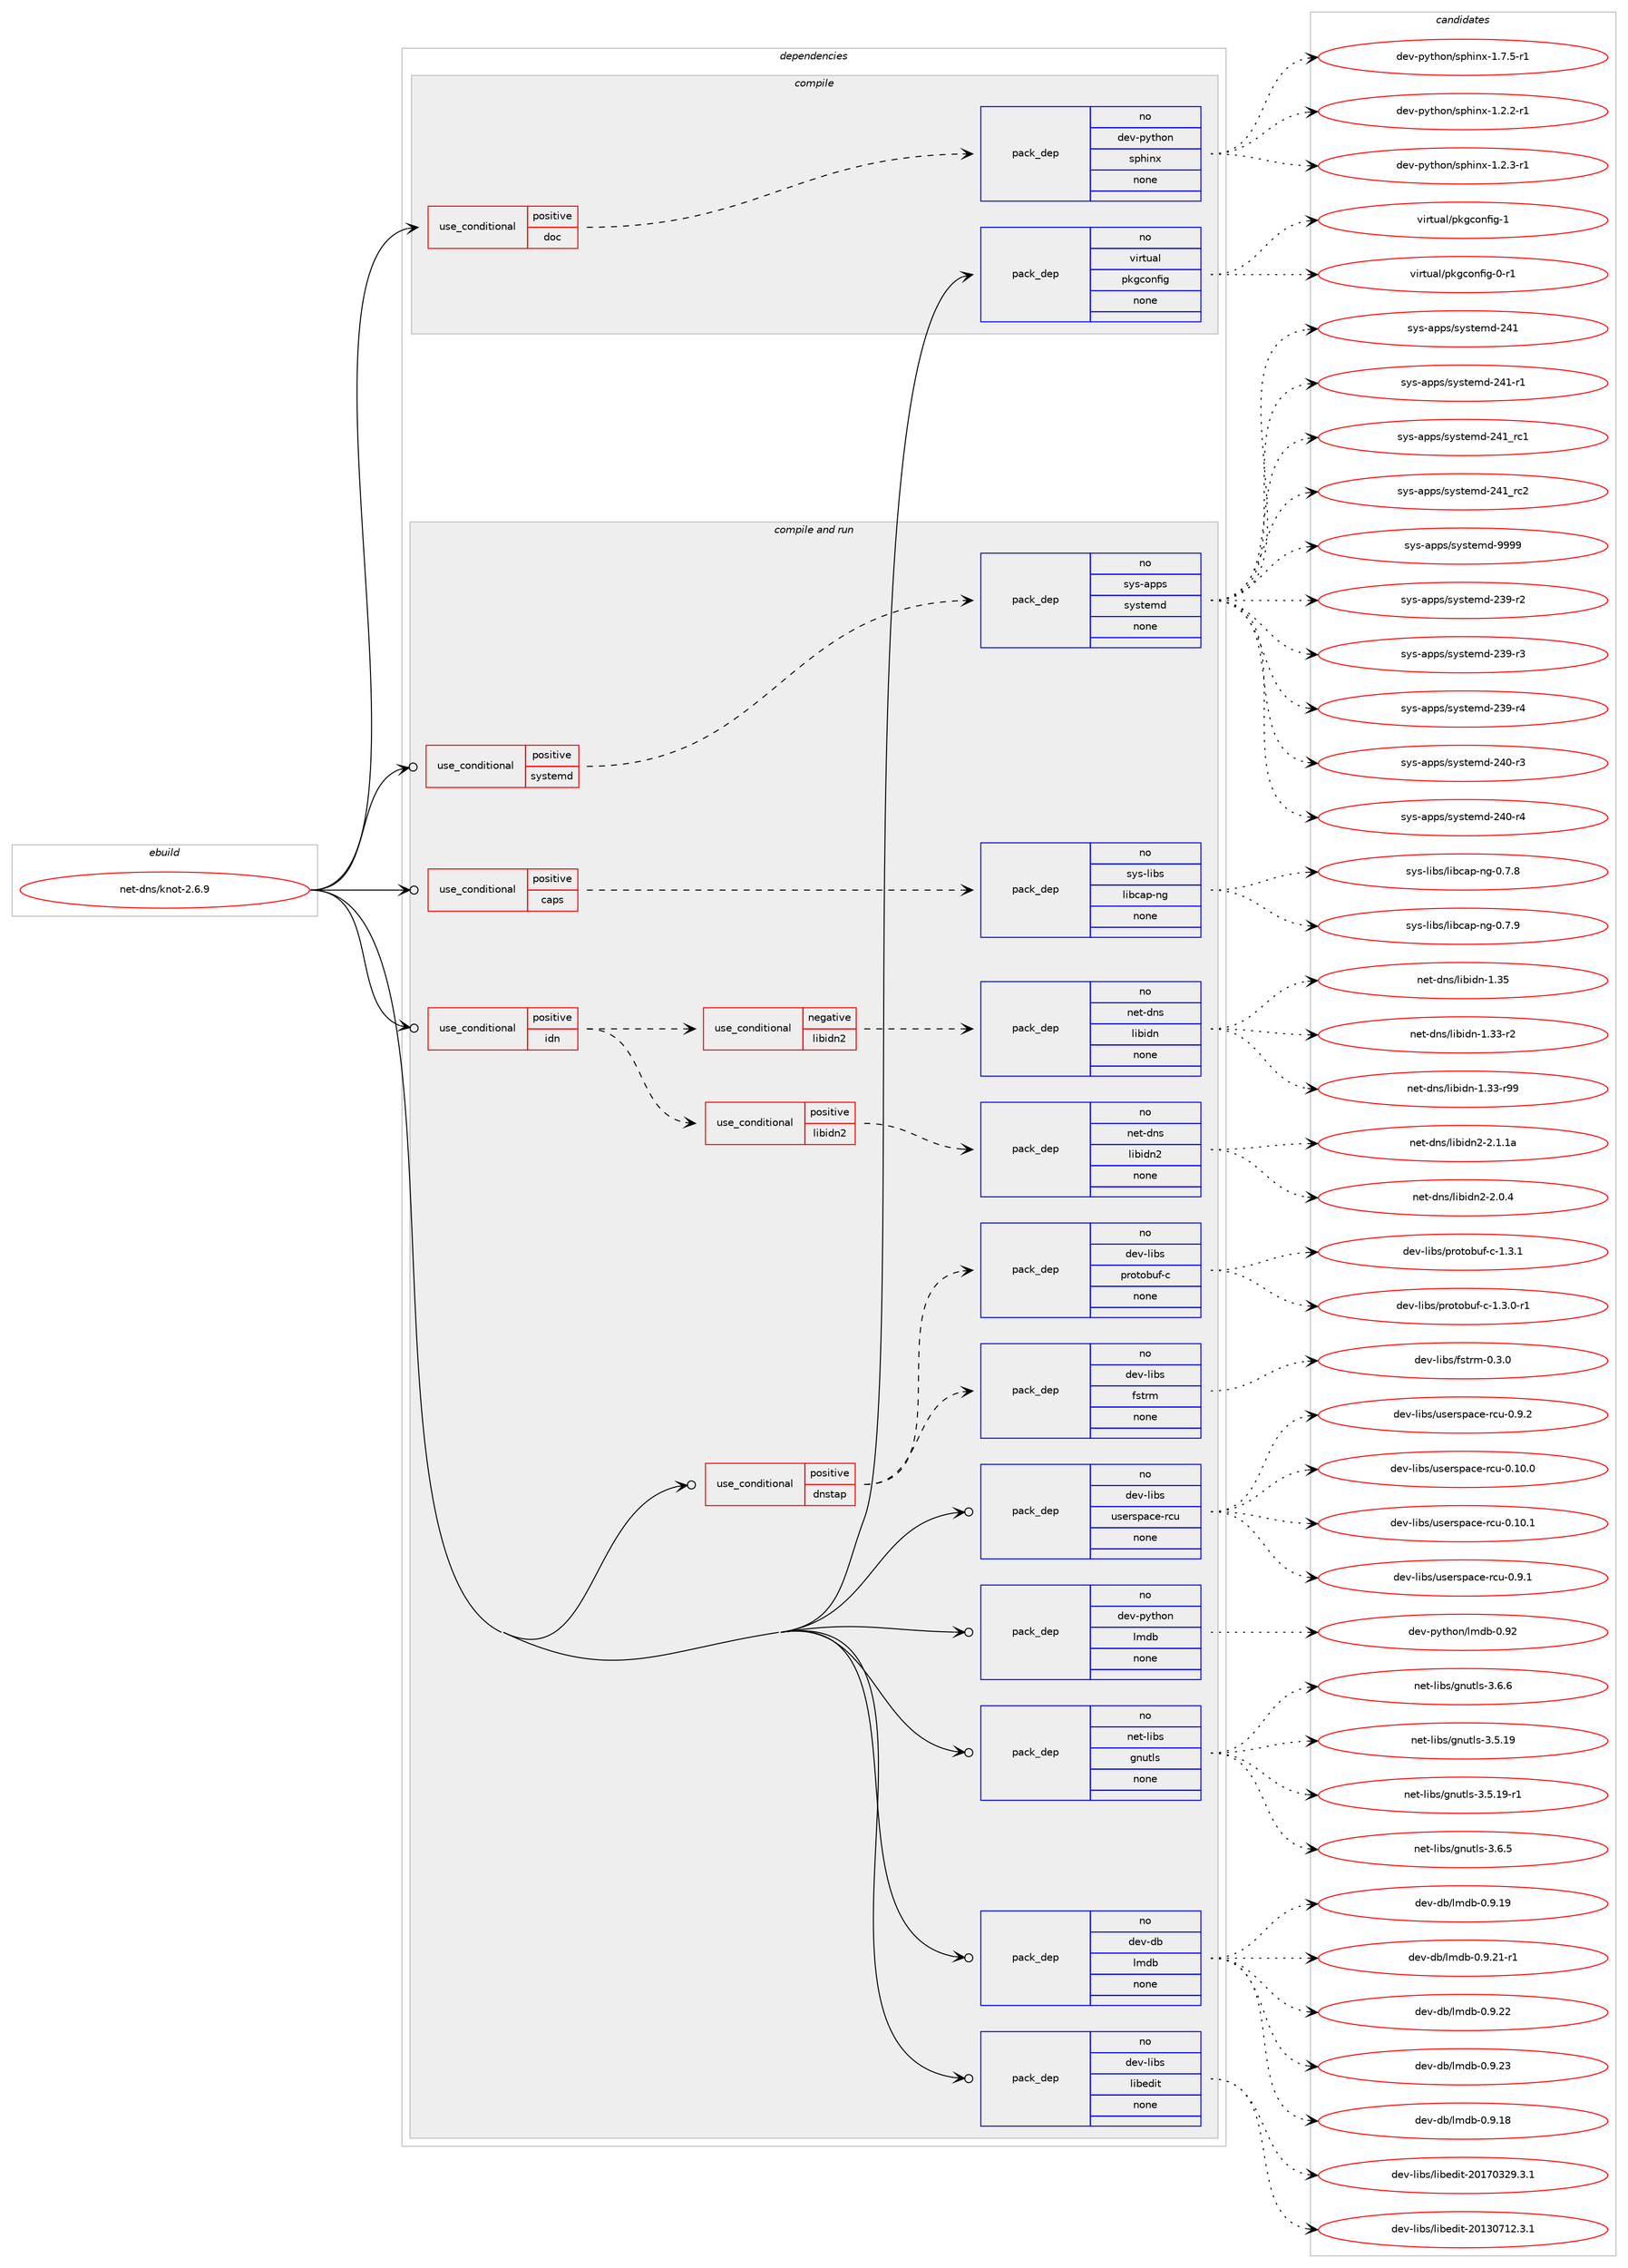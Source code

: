 digraph prolog {

# *************
# Graph options
# *************

newrank=true;
concentrate=true;
compound=true;
graph [rankdir=LR,fontname=Helvetica,fontsize=10,ranksep=1.5];#, ranksep=2.5, nodesep=0.2];
edge  [arrowhead=vee];
node  [fontname=Helvetica,fontsize=10];

# **********
# The ebuild
# **********

subgraph cluster_leftcol {
color=gray;
rank=same;
label=<<i>ebuild</i>>;
id [label="net-dns/knot-2.6.9", color=red, width=4, href="../net-dns/knot-2.6.9.svg"];
}

# ****************
# The dependencies
# ****************

subgraph cluster_midcol {
color=gray;
label=<<i>dependencies</i>>;
subgraph cluster_compile {
fillcolor="#eeeeee";
style=filled;
label=<<i>compile</i>>;
subgraph cond443922 {
dependency1650778 [label=<<TABLE BORDER="0" CELLBORDER="1" CELLSPACING="0" CELLPADDING="4"><TR><TD ROWSPAN="3" CELLPADDING="10">use_conditional</TD></TR><TR><TD>positive</TD></TR><TR><TD>doc</TD></TR></TABLE>>, shape=none, color=red];
subgraph pack1180127 {
dependency1650779 [label=<<TABLE BORDER="0" CELLBORDER="1" CELLSPACING="0" CELLPADDING="4" WIDTH="220"><TR><TD ROWSPAN="6" CELLPADDING="30">pack_dep</TD></TR><TR><TD WIDTH="110">no</TD></TR><TR><TD>dev-python</TD></TR><TR><TD>sphinx</TD></TR><TR><TD>none</TD></TR><TR><TD></TD></TR></TABLE>>, shape=none, color=blue];
}
dependency1650778:e -> dependency1650779:w [weight=20,style="dashed",arrowhead="vee"];
}
id:e -> dependency1650778:w [weight=20,style="solid",arrowhead="vee"];
subgraph pack1180128 {
dependency1650780 [label=<<TABLE BORDER="0" CELLBORDER="1" CELLSPACING="0" CELLPADDING="4" WIDTH="220"><TR><TD ROWSPAN="6" CELLPADDING="30">pack_dep</TD></TR><TR><TD WIDTH="110">no</TD></TR><TR><TD>virtual</TD></TR><TR><TD>pkgconfig</TD></TR><TR><TD>none</TD></TR><TR><TD></TD></TR></TABLE>>, shape=none, color=blue];
}
id:e -> dependency1650780:w [weight=20,style="solid",arrowhead="vee"];
}
subgraph cluster_compileandrun {
fillcolor="#eeeeee";
style=filled;
label=<<i>compile and run</i>>;
subgraph cond443923 {
dependency1650781 [label=<<TABLE BORDER="0" CELLBORDER="1" CELLSPACING="0" CELLPADDING="4"><TR><TD ROWSPAN="3" CELLPADDING="10">use_conditional</TD></TR><TR><TD>positive</TD></TR><TR><TD>caps</TD></TR></TABLE>>, shape=none, color=red];
subgraph pack1180129 {
dependency1650782 [label=<<TABLE BORDER="0" CELLBORDER="1" CELLSPACING="0" CELLPADDING="4" WIDTH="220"><TR><TD ROWSPAN="6" CELLPADDING="30">pack_dep</TD></TR><TR><TD WIDTH="110">no</TD></TR><TR><TD>sys-libs</TD></TR><TR><TD>libcap-ng</TD></TR><TR><TD>none</TD></TR><TR><TD></TD></TR></TABLE>>, shape=none, color=blue];
}
dependency1650781:e -> dependency1650782:w [weight=20,style="dashed",arrowhead="vee"];
}
id:e -> dependency1650781:w [weight=20,style="solid",arrowhead="odotvee"];
subgraph cond443924 {
dependency1650783 [label=<<TABLE BORDER="0" CELLBORDER="1" CELLSPACING="0" CELLPADDING="4"><TR><TD ROWSPAN="3" CELLPADDING="10">use_conditional</TD></TR><TR><TD>positive</TD></TR><TR><TD>dnstap</TD></TR></TABLE>>, shape=none, color=red];
subgraph pack1180130 {
dependency1650784 [label=<<TABLE BORDER="0" CELLBORDER="1" CELLSPACING="0" CELLPADDING="4" WIDTH="220"><TR><TD ROWSPAN="6" CELLPADDING="30">pack_dep</TD></TR><TR><TD WIDTH="110">no</TD></TR><TR><TD>dev-libs</TD></TR><TR><TD>fstrm</TD></TR><TR><TD>none</TD></TR><TR><TD></TD></TR></TABLE>>, shape=none, color=blue];
}
dependency1650783:e -> dependency1650784:w [weight=20,style="dashed",arrowhead="vee"];
subgraph pack1180131 {
dependency1650785 [label=<<TABLE BORDER="0" CELLBORDER="1" CELLSPACING="0" CELLPADDING="4" WIDTH="220"><TR><TD ROWSPAN="6" CELLPADDING="30">pack_dep</TD></TR><TR><TD WIDTH="110">no</TD></TR><TR><TD>dev-libs</TD></TR><TR><TD>protobuf-c</TD></TR><TR><TD>none</TD></TR><TR><TD></TD></TR></TABLE>>, shape=none, color=blue];
}
dependency1650783:e -> dependency1650785:w [weight=20,style="dashed",arrowhead="vee"];
}
id:e -> dependency1650783:w [weight=20,style="solid",arrowhead="odotvee"];
subgraph cond443925 {
dependency1650786 [label=<<TABLE BORDER="0" CELLBORDER="1" CELLSPACING="0" CELLPADDING="4"><TR><TD ROWSPAN="3" CELLPADDING="10">use_conditional</TD></TR><TR><TD>positive</TD></TR><TR><TD>idn</TD></TR></TABLE>>, shape=none, color=red];
subgraph cond443926 {
dependency1650787 [label=<<TABLE BORDER="0" CELLBORDER="1" CELLSPACING="0" CELLPADDING="4"><TR><TD ROWSPAN="3" CELLPADDING="10">use_conditional</TD></TR><TR><TD>negative</TD></TR><TR><TD>libidn2</TD></TR></TABLE>>, shape=none, color=red];
subgraph pack1180132 {
dependency1650788 [label=<<TABLE BORDER="0" CELLBORDER="1" CELLSPACING="0" CELLPADDING="4" WIDTH="220"><TR><TD ROWSPAN="6" CELLPADDING="30">pack_dep</TD></TR><TR><TD WIDTH="110">no</TD></TR><TR><TD>net-dns</TD></TR><TR><TD>libidn</TD></TR><TR><TD>none</TD></TR><TR><TD></TD></TR></TABLE>>, shape=none, color=blue];
}
dependency1650787:e -> dependency1650788:w [weight=20,style="dashed",arrowhead="vee"];
}
dependency1650786:e -> dependency1650787:w [weight=20,style="dashed",arrowhead="vee"];
subgraph cond443927 {
dependency1650789 [label=<<TABLE BORDER="0" CELLBORDER="1" CELLSPACING="0" CELLPADDING="4"><TR><TD ROWSPAN="3" CELLPADDING="10">use_conditional</TD></TR><TR><TD>positive</TD></TR><TR><TD>libidn2</TD></TR></TABLE>>, shape=none, color=red];
subgraph pack1180133 {
dependency1650790 [label=<<TABLE BORDER="0" CELLBORDER="1" CELLSPACING="0" CELLPADDING="4" WIDTH="220"><TR><TD ROWSPAN="6" CELLPADDING="30">pack_dep</TD></TR><TR><TD WIDTH="110">no</TD></TR><TR><TD>net-dns</TD></TR><TR><TD>libidn2</TD></TR><TR><TD>none</TD></TR><TR><TD></TD></TR></TABLE>>, shape=none, color=blue];
}
dependency1650789:e -> dependency1650790:w [weight=20,style="dashed",arrowhead="vee"];
}
dependency1650786:e -> dependency1650789:w [weight=20,style="dashed",arrowhead="vee"];
}
id:e -> dependency1650786:w [weight=20,style="solid",arrowhead="odotvee"];
subgraph cond443928 {
dependency1650791 [label=<<TABLE BORDER="0" CELLBORDER="1" CELLSPACING="0" CELLPADDING="4"><TR><TD ROWSPAN="3" CELLPADDING="10">use_conditional</TD></TR><TR><TD>positive</TD></TR><TR><TD>systemd</TD></TR></TABLE>>, shape=none, color=red];
subgraph pack1180134 {
dependency1650792 [label=<<TABLE BORDER="0" CELLBORDER="1" CELLSPACING="0" CELLPADDING="4" WIDTH="220"><TR><TD ROWSPAN="6" CELLPADDING="30">pack_dep</TD></TR><TR><TD WIDTH="110">no</TD></TR><TR><TD>sys-apps</TD></TR><TR><TD>systemd</TD></TR><TR><TD>none</TD></TR><TR><TD></TD></TR></TABLE>>, shape=none, color=blue];
}
dependency1650791:e -> dependency1650792:w [weight=20,style="dashed",arrowhead="vee"];
}
id:e -> dependency1650791:w [weight=20,style="solid",arrowhead="odotvee"];
subgraph pack1180135 {
dependency1650793 [label=<<TABLE BORDER="0" CELLBORDER="1" CELLSPACING="0" CELLPADDING="4" WIDTH="220"><TR><TD ROWSPAN="6" CELLPADDING="30">pack_dep</TD></TR><TR><TD WIDTH="110">no</TD></TR><TR><TD>dev-db</TD></TR><TR><TD>lmdb</TD></TR><TR><TD>none</TD></TR><TR><TD></TD></TR></TABLE>>, shape=none, color=blue];
}
id:e -> dependency1650793:w [weight=20,style="solid",arrowhead="odotvee"];
subgraph pack1180136 {
dependency1650794 [label=<<TABLE BORDER="0" CELLBORDER="1" CELLSPACING="0" CELLPADDING="4" WIDTH="220"><TR><TD ROWSPAN="6" CELLPADDING="30">pack_dep</TD></TR><TR><TD WIDTH="110">no</TD></TR><TR><TD>dev-libs</TD></TR><TR><TD>libedit</TD></TR><TR><TD>none</TD></TR><TR><TD></TD></TR></TABLE>>, shape=none, color=blue];
}
id:e -> dependency1650794:w [weight=20,style="solid",arrowhead="odotvee"];
subgraph pack1180137 {
dependency1650795 [label=<<TABLE BORDER="0" CELLBORDER="1" CELLSPACING="0" CELLPADDING="4" WIDTH="220"><TR><TD ROWSPAN="6" CELLPADDING="30">pack_dep</TD></TR><TR><TD WIDTH="110">no</TD></TR><TR><TD>dev-libs</TD></TR><TR><TD>userspace-rcu</TD></TR><TR><TD>none</TD></TR><TR><TD></TD></TR></TABLE>>, shape=none, color=blue];
}
id:e -> dependency1650795:w [weight=20,style="solid",arrowhead="odotvee"];
subgraph pack1180138 {
dependency1650796 [label=<<TABLE BORDER="0" CELLBORDER="1" CELLSPACING="0" CELLPADDING="4" WIDTH="220"><TR><TD ROWSPAN="6" CELLPADDING="30">pack_dep</TD></TR><TR><TD WIDTH="110">no</TD></TR><TR><TD>dev-python</TD></TR><TR><TD>lmdb</TD></TR><TR><TD>none</TD></TR><TR><TD></TD></TR></TABLE>>, shape=none, color=blue];
}
id:e -> dependency1650796:w [weight=20,style="solid",arrowhead="odotvee"];
subgraph pack1180139 {
dependency1650797 [label=<<TABLE BORDER="0" CELLBORDER="1" CELLSPACING="0" CELLPADDING="4" WIDTH="220"><TR><TD ROWSPAN="6" CELLPADDING="30">pack_dep</TD></TR><TR><TD WIDTH="110">no</TD></TR><TR><TD>net-libs</TD></TR><TR><TD>gnutls</TD></TR><TR><TD>none</TD></TR><TR><TD></TD></TR></TABLE>>, shape=none, color=blue];
}
id:e -> dependency1650797:w [weight=20,style="solid",arrowhead="odotvee"];
}
subgraph cluster_run {
fillcolor="#eeeeee";
style=filled;
label=<<i>run</i>>;
}
}

# **************
# The candidates
# **************

subgraph cluster_choices {
rank=same;
color=gray;
label=<<i>candidates</i>>;

subgraph choice1180127 {
color=black;
nodesep=1;
choice10010111845112121116104111110471151121041051101204549465046504511449 [label="dev-python/sphinx-1.2.2-r1", color=red, width=4,href="../dev-python/sphinx-1.2.2-r1.svg"];
choice10010111845112121116104111110471151121041051101204549465046514511449 [label="dev-python/sphinx-1.2.3-r1", color=red, width=4,href="../dev-python/sphinx-1.2.3-r1.svg"];
choice10010111845112121116104111110471151121041051101204549465546534511449 [label="dev-python/sphinx-1.7.5-r1", color=red, width=4,href="../dev-python/sphinx-1.7.5-r1.svg"];
dependency1650779:e -> choice10010111845112121116104111110471151121041051101204549465046504511449:w [style=dotted,weight="100"];
dependency1650779:e -> choice10010111845112121116104111110471151121041051101204549465046514511449:w [style=dotted,weight="100"];
dependency1650779:e -> choice10010111845112121116104111110471151121041051101204549465546534511449:w [style=dotted,weight="100"];
}
subgraph choice1180128 {
color=black;
nodesep=1;
choice11810511411611797108471121071039911111010210510345484511449 [label="virtual/pkgconfig-0-r1", color=red, width=4,href="../virtual/pkgconfig-0-r1.svg"];
choice1181051141161179710847112107103991111101021051034549 [label="virtual/pkgconfig-1", color=red, width=4,href="../virtual/pkgconfig-1.svg"];
dependency1650780:e -> choice11810511411611797108471121071039911111010210510345484511449:w [style=dotted,weight="100"];
dependency1650780:e -> choice1181051141161179710847112107103991111101021051034549:w [style=dotted,weight="100"];
}
subgraph choice1180129 {
color=black;
nodesep=1;
choice11512111545108105981154710810598999711245110103454846554656 [label="sys-libs/libcap-ng-0.7.8", color=red, width=4,href="../sys-libs/libcap-ng-0.7.8.svg"];
choice11512111545108105981154710810598999711245110103454846554657 [label="sys-libs/libcap-ng-0.7.9", color=red, width=4,href="../sys-libs/libcap-ng-0.7.9.svg"];
dependency1650782:e -> choice11512111545108105981154710810598999711245110103454846554656:w [style=dotted,weight="100"];
dependency1650782:e -> choice11512111545108105981154710810598999711245110103454846554657:w [style=dotted,weight="100"];
}
subgraph choice1180130 {
color=black;
nodesep=1;
choice100101118451081059811547102115116114109454846514648 [label="dev-libs/fstrm-0.3.0", color=red, width=4,href="../dev-libs/fstrm-0.3.0.svg"];
dependency1650784:e -> choice100101118451081059811547102115116114109454846514648:w [style=dotted,weight="100"];
}
subgraph choice1180131 {
color=black;
nodesep=1;
choice1001011184510810598115471121141111161119811710245994549465146484511449 [label="dev-libs/protobuf-c-1.3.0-r1", color=red, width=4,href="../dev-libs/protobuf-c-1.3.0-r1.svg"];
choice100101118451081059811547112114111116111981171024599454946514649 [label="dev-libs/protobuf-c-1.3.1", color=red, width=4,href="../dev-libs/protobuf-c-1.3.1.svg"];
dependency1650785:e -> choice1001011184510810598115471121141111161119811710245994549465146484511449:w [style=dotted,weight="100"];
dependency1650785:e -> choice100101118451081059811547112114111116111981171024599454946514649:w [style=dotted,weight="100"];
}
subgraph choice1180132 {
color=black;
nodesep=1;
choice11010111645100110115471081059810510011045494651514511450 [label="net-dns/libidn-1.33-r2", color=red, width=4,href="../net-dns/libidn-1.33-r2.svg"];
choice1101011164510011011547108105981051001104549465151451145757 [label="net-dns/libidn-1.33-r99", color=red, width=4,href="../net-dns/libidn-1.33-r99.svg"];
choice1101011164510011011547108105981051001104549465153 [label="net-dns/libidn-1.35", color=red, width=4,href="../net-dns/libidn-1.35.svg"];
dependency1650788:e -> choice11010111645100110115471081059810510011045494651514511450:w [style=dotted,weight="100"];
dependency1650788:e -> choice1101011164510011011547108105981051001104549465151451145757:w [style=dotted,weight="100"];
dependency1650788:e -> choice1101011164510011011547108105981051001104549465153:w [style=dotted,weight="100"];
}
subgraph choice1180133 {
color=black;
nodesep=1;
choice11010111645100110115471081059810510011050455046484652 [label="net-dns/libidn2-2.0.4", color=red, width=4,href="../net-dns/libidn2-2.0.4.svg"];
choice1101011164510011011547108105981051001105045504649464997 [label="net-dns/libidn2-2.1.1a", color=red, width=4,href="../net-dns/libidn2-2.1.1a.svg"];
dependency1650790:e -> choice11010111645100110115471081059810510011050455046484652:w [style=dotted,weight="100"];
dependency1650790:e -> choice1101011164510011011547108105981051001105045504649464997:w [style=dotted,weight="100"];
}
subgraph choice1180134 {
color=black;
nodesep=1;
choice115121115459711211211547115121115116101109100455051574511450 [label="sys-apps/systemd-239-r2", color=red, width=4,href="../sys-apps/systemd-239-r2.svg"];
choice115121115459711211211547115121115116101109100455051574511451 [label="sys-apps/systemd-239-r3", color=red, width=4,href="../sys-apps/systemd-239-r3.svg"];
choice115121115459711211211547115121115116101109100455051574511452 [label="sys-apps/systemd-239-r4", color=red, width=4,href="../sys-apps/systemd-239-r4.svg"];
choice115121115459711211211547115121115116101109100455052484511451 [label="sys-apps/systemd-240-r3", color=red, width=4,href="../sys-apps/systemd-240-r3.svg"];
choice115121115459711211211547115121115116101109100455052484511452 [label="sys-apps/systemd-240-r4", color=red, width=4,href="../sys-apps/systemd-240-r4.svg"];
choice11512111545971121121154711512111511610110910045505249 [label="sys-apps/systemd-241", color=red, width=4,href="../sys-apps/systemd-241.svg"];
choice115121115459711211211547115121115116101109100455052494511449 [label="sys-apps/systemd-241-r1", color=red, width=4,href="../sys-apps/systemd-241-r1.svg"];
choice11512111545971121121154711512111511610110910045505249951149949 [label="sys-apps/systemd-241_rc1", color=red, width=4,href="../sys-apps/systemd-241_rc1.svg"];
choice11512111545971121121154711512111511610110910045505249951149950 [label="sys-apps/systemd-241_rc2", color=red, width=4,href="../sys-apps/systemd-241_rc2.svg"];
choice1151211154597112112115471151211151161011091004557575757 [label="sys-apps/systemd-9999", color=red, width=4,href="../sys-apps/systemd-9999.svg"];
dependency1650792:e -> choice115121115459711211211547115121115116101109100455051574511450:w [style=dotted,weight="100"];
dependency1650792:e -> choice115121115459711211211547115121115116101109100455051574511451:w [style=dotted,weight="100"];
dependency1650792:e -> choice115121115459711211211547115121115116101109100455051574511452:w [style=dotted,weight="100"];
dependency1650792:e -> choice115121115459711211211547115121115116101109100455052484511451:w [style=dotted,weight="100"];
dependency1650792:e -> choice115121115459711211211547115121115116101109100455052484511452:w [style=dotted,weight="100"];
dependency1650792:e -> choice11512111545971121121154711512111511610110910045505249:w [style=dotted,weight="100"];
dependency1650792:e -> choice115121115459711211211547115121115116101109100455052494511449:w [style=dotted,weight="100"];
dependency1650792:e -> choice11512111545971121121154711512111511610110910045505249951149949:w [style=dotted,weight="100"];
dependency1650792:e -> choice11512111545971121121154711512111511610110910045505249951149950:w [style=dotted,weight="100"];
dependency1650792:e -> choice1151211154597112112115471151211151161011091004557575757:w [style=dotted,weight="100"];
}
subgraph choice1180135 {
color=black;
nodesep=1;
choice1001011184510098471081091009845484657464956 [label="dev-db/lmdb-0.9.18", color=red, width=4,href="../dev-db/lmdb-0.9.18.svg"];
choice1001011184510098471081091009845484657464957 [label="dev-db/lmdb-0.9.19", color=red, width=4,href="../dev-db/lmdb-0.9.19.svg"];
choice10010111845100984710810910098454846574650494511449 [label="dev-db/lmdb-0.9.21-r1", color=red, width=4,href="../dev-db/lmdb-0.9.21-r1.svg"];
choice1001011184510098471081091009845484657465050 [label="dev-db/lmdb-0.9.22", color=red, width=4,href="../dev-db/lmdb-0.9.22.svg"];
choice1001011184510098471081091009845484657465051 [label="dev-db/lmdb-0.9.23", color=red, width=4,href="../dev-db/lmdb-0.9.23.svg"];
dependency1650793:e -> choice1001011184510098471081091009845484657464956:w [style=dotted,weight="100"];
dependency1650793:e -> choice1001011184510098471081091009845484657464957:w [style=dotted,weight="100"];
dependency1650793:e -> choice10010111845100984710810910098454846574650494511449:w [style=dotted,weight="100"];
dependency1650793:e -> choice1001011184510098471081091009845484657465050:w [style=dotted,weight="100"];
dependency1650793:e -> choice1001011184510098471081091009845484657465051:w [style=dotted,weight="100"];
}
subgraph choice1180136 {
color=black;
nodesep=1;
choice1001011184510810598115471081059810110010511645504849514855495046514649 [label="dev-libs/libedit-20130712.3.1", color=red, width=4,href="../dev-libs/libedit-20130712.3.1.svg"];
choice1001011184510810598115471081059810110010511645504849554851505746514649 [label="dev-libs/libedit-20170329.3.1", color=red, width=4,href="../dev-libs/libedit-20170329.3.1.svg"];
dependency1650794:e -> choice1001011184510810598115471081059810110010511645504849514855495046514649:w [style=dotted,weight="100"];
dependency1650794:e -> choice1001011184510810598115471081059810110010511645504849554851505746514649:w [style=dotted,weight="100"];
}
subgraph choice1180137 {
color=black;
nodesep=1;
choice1001011184510810598115471171151011141151129799101451149911745484649484648 [label="dev-libs/userspace-rcu-0.10.0", color=red, width=4,href="../dev-libs/userspace-rcu-0.10.0.svg"];
choice1001011184510810598115471171151011141151129799101451149911745484649484649 [label="dev-libs/userspace-rcu-0.10.1", color=red, width=4,href="../dev-libs/userspace-rcu-0.10.1.svg"];
choice10010111845108105981154711711510111411511297991014511499117454846574649 [label="dev-libs/userspace-rcu-0.9.1", color=red, width=4,href="../dev-libs/userspace-rcu-0.9.1.svg"];
choice10010111845108105981154711711510111411511297991014511499117454846574650 [label="dev-libs/userspace-rcu-0.9.2", color=red, width=4,href="../dev-libs/userspace-rcu-0.9.2.svg"];
dependency1650795:e -> choice1001011184510810598115471171151011141151129799101451149911745484649484648:w [style=dotted,weight="100"];
dependency1650795:e -> choice1001011184510810598115471171151011141151129799101451149911745484649484649:w [style=dotted,weight="100"];
dependency1650795:e -> choice10010111845108105981154711711510111411511297991014511499117454846574649:w [style=dotted,weight="100"];
dependency1650795:e -> choice10010111845108105981154711711510111411511297991014511499117454846574650:w [style=dotted,weight="100"];
}
subgraph choice1180138 {
color=black;
nodesep=1;
choice1001011184511212111610411111047108109100984548465750 [label="dev-python/lmdb-0.92", color=red, width=4,href="../dev-python/lmdb-0.92.svg"];
dependency1650796:e -> choice1001011184511212111610411111047108109100984548465750:w [style=dotted,weight="100"];
}
subgraph choice1180139 {
color=black;
nodesep=1;
choice11010111645108105981154710311011711610811545514653464957 [label="net-libs/gnutls-3.5.19", color=red, width=4,href="../net-libs/gnutls-3.5.19.svg"];
choice110101116451081059811547103110117116108115455146534649574511449 [label="net-libs/gnutls-3.5.19-r1", color=red, width=4,href="../net-libs/gnutls-3.5.19-r1.svg"];
choice110101116451081059811547103110117116108115455146544653 [label="net-libs/gnutls-3.6.5", color=red, width=4,href="../net-libs/gnutls-3.6.5.svg"];
choice110101116451081059811547103110117116108115455146544654 [label="net-libs/gnutls-3.6.6", color=red, width=4,href="../net-libs/gnutls-3.6.6.svg"];
dependency1650797:e -> choice11010111645108105981154710311011711610811545514653464957:w [style=dotted,weight="100"];
dependency1650797:e -> choice110101116451081059811547103110117116108115455146534649574511449:w [style=dotted,weight="100"];
dependency1650797:e -> choice110101116451081059811547103110117116108115455146544653:w [style=dotted,weight="100"];
dependency1650797:e -> choice110101116451081059811547103110117116108115455146544654:w [style=dotted,weight="100"];
}
}

}
